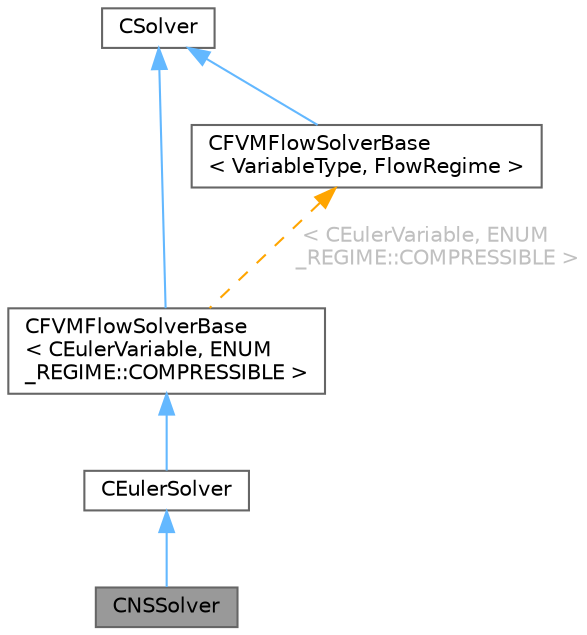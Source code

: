 digraph "CNSSolver"
{
 // LATEX_PDF_SIZE
  bgcolor="transparent";
  edge [fontname=Helvetica,fontsize=10,labelfontname=Helvetica,labelfontsize=10];
  node [fontname=Helvetica,fontsize=10,shape=box,height=0.2,width=0.4];
  Node1 [id="Node000001",label="CNSSolver",height=0.2,width=0.4,color="gray40", fillcolor="grey60", style="filled", fontcolor="black",tooltip="Main class for defining the Navier-Stokes flow solver."];
  Node2 -> Node1 [id="edge1_Node000001_Node000002",dir="back",color="steelblue1",style="solid",tooltip=" "];
  Node2 [id="Node000002",label="CEulerSolver",height=0.2,width=0.4,color="gray40", fillcolor="white", style="filled",URL="$classCEulerSolver.html",tooltip="Class for compressible inviscid flow problems, serves as base for Navier-Stokes/RANS."];
  Node3 -> Node2 [id="edge2_Node000002_Node000003",dir="back",color="steelblue1",style="solid",tooltip=" "];
  Node3 [id="Node000003",label="CFVMFlowSolverBase\l\< CEulerVariable, ENUM\l_REGIME::COMPRESSIBLE \>",height=0.2,width=0.4,color="gray40", fillcolor="white", style="filled",URL="$classCFVMFlowSolverBase.html",tooltip=" "];
  Node4 -> Node3 [id="edge3_Node000003_Node000004",dir="back",color="steelblue1",style="solid",tooltip=" "];
  Node4 [id="Node000004",label="CSolver",height=0.2,width=0.4,color="gray40", fillcolor="white", style="filled",URL="$classCSolver.html",tooltip=" "];
  Node5 -> Node3 [id="edge4_Node000003_Node000005",dir="back",color="orange",style="dashed",tooltip=" ",label=" \< CEulerVariable, ENUM\l_REGIME::COMPRESSIBLE \>",fontcolor="grey" ];
  Node5 [id="Node000005",label="CFVMFlowSolverBase\l\< VariableType, FlowRegime \>",height=0.2,width=0.4,color="gray40", fillcolor="white", style="filled",URL="$classCFVMFlowSolverBase.html",tooltip=" "];
  Node4 -> Node5 [id="edge5_Node000005_Node000004",dir="back",color="steelblue1",style="solid",tooltip=" "];
}
